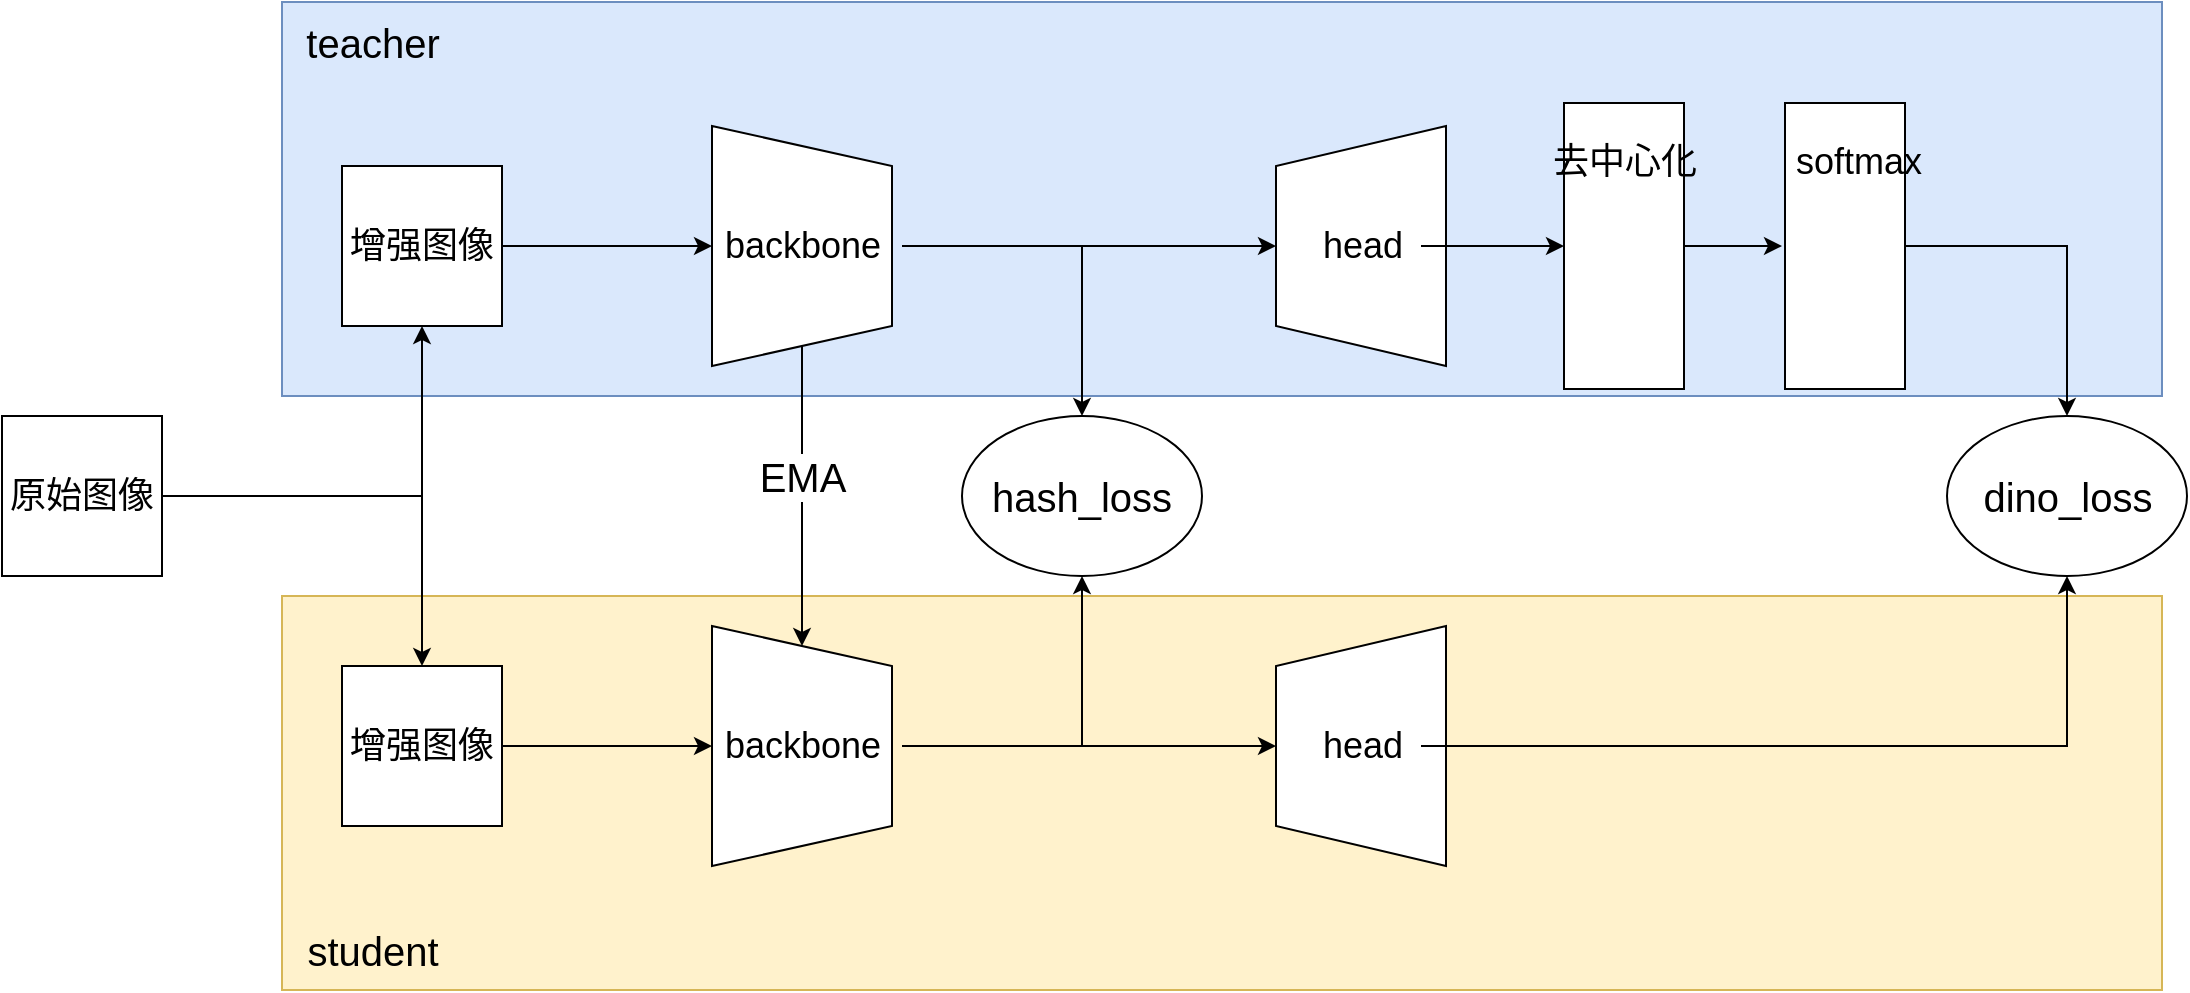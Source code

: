 <mxfile version="26.1.1">
  <diagram name="第 1 页" id="FV0s8UuP8bR5lZFFDjyr">
    <mxGraphModel dx="1226" dy="629" grid="1" gridSize="10" guides="1" tooltips="1" connect="1" arrows="1" fold="1" page="1" pageScale="1" pageWidth="827" pageHeight="1169" math="0" shadow="0">
      <root>
        <mxCell id="0" />
        <mxCell id="1" parent="0" />
        <mxCell id="tP8016Ay0PhHoCR8HvtD-37" value="" style="rounded=0;whiteSpace=wrap;html=1;fillColor=#fff2cc;strokeColor=#d6b656;" vertex="1" parent="1">
          <mxGeometry x="240" y="410" width="940" height="197" as="geometry" />
        </mxCell>
        <mxCell id="tP8016Ay0PhHoCR8HvtD-34" value="" style="rounded=0;whiteSpace=wrap;html=1;fillColor=#dae8fc;strokeColor=#6c8ebf;" vertex="1" parent="1">
          <mxGeometry x="240" y="113" width="940" height="197" as="geometry" />
        </mxCell>
        <mxCell id="tP8016Ay0PhHoCR8HvtD-7" style="edgeStyle=orthogonalEdgeStyle;rounded=0;orthogonalLoop=1;jettySize=auto;html=1;" edge="1" parent="1" source="tP8016Ay0PhHoCR8HvtD-1" target="tP8016Ay0PhHoCR8HvtD-3">
          <mxGeometry relative="1" as="geometry" />
        </mxCell>
        <mxCell id="tP8016Ay0PhHoCR8HvtD-36" style="edgeStyle=orthogonalEdgeStyle;rounded=0;orthogonalLoop=1;jettySize=auto;html=1;entryX=0.5;entryY=1;entryDx=0;entryDy=0;" edge="1" parent="1" source="tP8016Ay0PhHoCR8HvtD-1" target="tP8016Ay0PhHoCR8HvtD-2">
          <mxGeometry relative="1" as="geometry" />
        </mxCell>
        <mxCell id="tP8016Ay0PhHoCR8HvtD-1" value="&lt;font style=&quot;font-size: 18px;&quot;&gt;原始图像&lt;/font&gt;" style="whiteSpace=wrap;html=1;aspect=fixed;" vertex="1" parent="1">
          <mxGeometry x="100" y="320" width="80" height="80" as="geometry" />
        </mxCell>
        <mxCell id="tP8016Ay0PhHoCR8HvtD-9" style="edgeStyle=orthogonalEdgeStyle;rounded=0;orthogonalLoop=1;jettySize=auto;html=1;entryX=0.5;entryY=1;entryDx=0;entryDy=0;" edge="1" parent="1" source="tP8016Ay0PhHoCR8HvtD-2" target="tP8016Ay0PhHoCR8HvtD-4">
          <mxGeometry relative="1" as="geometry" />
        </mxCell>
        <mxCell id="tP8016Ay0PhHoCR8HvtD-2" value="&lt;font style=&quot;font-size: 18px;&quot;&gt;增强图像&lt;/font&gt;" style="whiteSpace=wrap;html=1;aspect=fixed;" vertex="1" parent="1">
          <mxGeometry x="270" y="195" width="80" height="80" as="geometry" />
        </mxCell>
        <mxCell id="tP8016Ay0PhHoCR8HvtD-8" style="edgeStyle=orthogonalEdgeStyle;rounded=0;orthogonalLoop=1;jettySize=auto;html=1;" edge="1" parent="1" source="tP8016Ay0PhHoCR8HvtD-3" target="tP8016Ay0PhHoCR8HvtD-5">
          <mxGeometry relative="1" as="geometry" />
        </mxCell>
        <mxCell id="tP8016Ay0PhHoCR8HvtD-3" value="&lt;font style=&quot;font-size: 18px;&quot;&gt;增强图像&lt;/font&gt;" style="whiteSpace=wrap;html=1;aspect=fixed;" vertex="1" parent="1">
          <mxGeometry x="270" y="445" width="80" height="80" as="geometry" />
        </mxCell>
        <mxCell id="tP8016Ay0PhHoCR8HvtD-20" style="edgeStyle=orthogonalEdgeStyle;rounded=0;orthogonalLoop=1;jettySize=auto;html=1;entryX=0;entryY=0.5;entryDx=0;entryDy=0;" edge="1" parent="1" source="tP8016Ay0PhHoCR8HvtD-4" target="tP8016Ay0PhHoCR8HvtD-5">
          <mxGeometry relative="1" as="geometry" />
        </mxCell>
        <mxCell id="tP8016Ay0PhHoCR8HvtD-21" value="&lt;font style=&quot;font-size: 20px;&quot;&gt;EMA&lt;/font&gt;" style="edgeLabel;html=1;align=center;verticalAlign=middle;resizable=0;points=[];" vertex="1" connectable="0" parent="tP8016Ay0PhHoCR8HvtD-20">
          <mxGeometry x="-0.283" relative="1" as="geometry">
            <mxPoint y="11" as="offset" />
          </mxGeometry>
        </mxCell>
        <mxCell id="tP8016Ay0PhHoCR8HvtD-4" value="" style="shape=trapezoid;perimeter=trapezoidPerimeter;whiteSpace=wrap;html=1;fixedSize=1;rotation=90;" vertex="1" parent="1">
          <mxGeometry x="440" y="190" width="120" height="90" as="geometry" />
        </mxCell>
        <mxCell id="tP8016Ay0PhHoCR8HvtD-5" value="" style="shape=trapezoid;perimeter=trapezoidPerimeter;whiteSpace=wrap;html=1;fixedSize=1;rotation=90;" vertex="1" parent="1">
          <mxGeometry x="440" y="440" width="120" height="90" as="geometry" />
        </mxCell>
        <mxCell id="tP8016Ay0PhHoCR8HvtD-17" style="edgeStyle=orthogonalEdgeStyle;rounded=0;orthogonalLoop=1;jettySize=auto;html=1;entryX=0.5;entryY=0;entryDx=0;entryDy=0;" edge="1" parent="1" source="tP8016Ay0PhHoCR8HvtD-10" target="tP8016Ay0PhHoCR8HvtD-12">
          <mxGeometry relative="1" as="geometry" />
        </mxCell>
        <mxCell id="tP8016Ay0PhHoCR8HvtD-23" style="edgeStyle=orthogonalEdgeStyle;rounded=0;orthogonalLoop=1;jettySize=auto;html=1;entryX=0.5;entryY=0;entryDx=0;entryDy=0;" edge="1" parent="1" source="tP8016Ay0PhHoCR8HvtD-10" target="tP8016Ay0PhHoCR8HvtD-22">
          <mxGeometry relative="1" as="geometry" />
        </mxCell>
        <mxCell id="tP8016Ay0PhHoCR8HvtD-10" value="&lt;font style=&quot;font-size: 18px;&quot;&gt;backbone&lt;/font&gt;" style="text;html=1;align=center;verticalAlign=middle;resizable=0;points=[];autosize=1;strokeColor=none;fillColor=none;" vertex="1" parent="1">
          <mxGeometry x="450" y="215" width="100" height="40" as="geometry" />
        </mxCell>
        <mxCell id="tP8016Ay0PhHoCR8HvtD-16" style="edgeStyle=orthogonalEdgeStyle;rounded=0;orthogonalLoop=1;jettySize=auto;html=1;entryX=0.5;entryY=0;entryDx=0;entryDy=0;" edge="1" parent="1" source="tP8016Ay0PhHoCR8HvtD-11" target="tP8016Ay0PhHoCR8HvtD-14">
          <mxGeometry relative="1" as="geometry" />
        </mxCell>
        <mxCell id="tP8016Ay0PhHoCR8HvtD-24" style="edgeStyle=orthogonalEdgeStyle;rounded=0;orthogonalLoop=1;jettySize=auto;html=1;entryX=0.5;entryY=1;entryDx=0;entryDy=0;" edge="1" parent="1" source="tP8016Ay0PhHoCR8HvtD-11" target="tP8016Ay0PhHoCR8HvtD-22">
          <mxGeometry relative="1" as="geometry" />
        </mxCell>
        <mxCell id="tP8016Ay0PhHoCR8HvtD-11" value="&lt;font style=&quot;font-size: 18px;&quot;&gt;backbone&lt;/font&gt;" style="text;html=1;align=center;verticalAlign=middle;resizable=0;points=[];autosize=1;strokeColor=none;fillColor=none;" vertex="1" parent="1">
          <mxGeometry x="450" y="465" width="100" height="40" as="geometry" />
        </mxCell>
        <mxCell id="tP8016Ay0PhHoCR8HvtD-12" value="" style="shape=trapezoid;perimeter=trapezoidPerimeter;whiteSpace=wrap;html=1;fixedSize=1;rotation=-90;" vertex="1" parent="1">
          <mxGeometry x="719.5" y="192.5" width="120" height="85" as="geometry" />
        </mxCell>
        <mxCell id="tP8016Ay0PhHoCR8HvtD-30" style="edgeStyle=orthogonalEdgeStyle;rounded=0;orthogonalLoop=1;jettySize=auto;html=1;entryX=0.5;entryY=1;entryDx=0;entryDy=0;" edge="1" parent="1" source="tP8016Ay0PhHoCR8HvtD-13" target="tP8016Ay0PhHoCR8HvtD-26">
          <mxGeometry relative="1" as="geometry" />
        </mxCell>
        <mxCell id="tP8016Ay0PhHoCR8HvtD-13" value="&lt;font style=&quot;font-size: 18px;&quot;&gt;head&lt;/font&gt;" style="text;html=1;align=center;verticalAlign=middle;resizable=0;points=[];autosize=1;strokeColor=none;fillColor=none;" vertex="1" parent="1">
          <mxGeometry x="749.5" y="215" width="60" height="40" as="geometry" />
        </mxCell>
        <mxCell id="tP8016Ay0PhHoCR8HvtD-14" value="" style="shape=trapezoid;perimeter=trapezoidPerimeter;whiteSpace=wrap;html=1;fixedSize=1;rotation=-90;" vertex="1" parent="1">
          <mxGeometry x="719.5" y="442.5" width="120" height="85" as="geometry" />
        </mxCell>
        <mxCell id="tP8016Ay0PhHoCR8HvtD-32" style="edgeStyle=orthogonalEdgeStyle;rounded=0;orthogonalLoop=1;jettySize=auto;html=1;entryX=0.5;entryY=1;entryDx=0;entryDy=0;" edge="1" parent="1" source="tP8016Ay0PhHoCR8HvtD-15" target="tP8016Ay0PhHoCR8HvtD-25">
          <mxGeometry relative="1" as="geometry" />
        </mxCell>
        <mxCell id="tP8016Ay0PhHoCR8HvtD-15" value="&lt;font style=&quot;font-size: 18px;&quot;&gt;head&lt;/font&gt;" style="text;html=1;align=center;verticalAlign=middle;resizable=0;points=[];autosize=1;strokeColor=none;fillColor=none;" vertex="1" parent="1">
          <mxGeometry x="749.5" y="465" width="60" height="40" as="geometry" />
        </mxCell>
        <mxCell id="tP8016Ay0PhHoCR8HvtD-18" value="&lt;font style=&quot;font-size: 20px;&quot;&gt;teacher&lt;/font&gt;" style="text;html=1;align=center;verticalAlign=middle;resizable=0;points=[];autosize=1;strokeColor=none;fillColor=none;" vertex="1" parent="1">
          <mxGeometry x="240" y="113" width="90" height="40" as="geometry" />
        </mxCell>
        <mxCell id="tP8016Ay0PhHoCR8HvtD-19" value="&lt;font style=&quot;font-size: 20px;&quot;&gt;student&lt;/font&gt;" style="text;html=1;align=center;verticalAlign=middle;resizable=0;points=[];autosize=1;strokeColor=none;fillColor=none;" vertex="1" parent="1">
          <mxGeometry x="240" y="567" width="90" height="40" as="geometry" />
        </mxCell>
        <mxCell id="tP8016Ay0PhHoCR8HvtD-22" value="&lt;font style=&quot;font-size: 20px;&quot;&gt;hash_loss&lt;/font&gt;" style="ellipse;whiteSpace=wrap;html=1;" vertex="1" parent="1">
          <mxGeometry x="580" y="320" width="120" height="80" as="geometry" />
        </mxCell>
        <mxCell id="tP8016Ay0PhHoCR8HvtD-25" value="&lt;font style=&quot;font-size: 20px;&quot;&gt;dino_loss&lt;/font&gt;" style="ellipse;whiteSpace=wrap;html=1;" vertex="1" parent="1">
          <mxGeometry x="1072.5" y="320" width="120" height="80" as="geometry" />
        </mxCell>
        <mxCell id="tP8016Ay0PhHoCR8HvtD-31" style="edgeStyle=orthogonalEdgeStyle;rounded=0;orthogonalLoop=1;jettySize=auto;html=1;" edge="1" parent="1" source="tP8016Ay0PhHoCR8HvtD-26">
          <mxGeometry relative="1" as="geometry">
            <mxPoint x="990" y="235" as="targetPoint" />
          </mxGeometry>
        </mxCell>
        <mxCell id="tP8016Ay0PhHoCR8HvtD-26" value="" style="rounded=0;whiteSpace=wrap;html=1;rotation=90;" vertex="1" parent="1">
          <mxGeometry x="839.5" y="205" width="143" height="60" as="geometry" />
        </mxCell>
        <mxCell id="tP8016Ay0PhHoCR8HvtD-27" value="&lt;font style=&quot;font-size: 18px;&quot;&gt;去中心化&lt;/font&gt;" style="text;html=1;align=center;verticalAlign=middle;resizable=0;points=[];autosize=1;strokeColor=none;fillColor=none;" vertex="1" parent="1">
          <mxGeometry x="861" y="173" width="100" height="40" as="geometry" />
        </mxCell>
        <mxCell id="tP8016Ay0PhHoCR8HvtD-33" style="edgeStyle=orthogonalEdgeStyle;rounded=0;orthogonalLoop=1;jettySize=auto;html=1;entryX=0.5;entryY=0;entryDx=0;entryDy=0;" edge="1" parent="1" source="tP8016Ay0PhHoCR8HvtD-28" target="tP8016Ay0PhHoCR8HvtD-25">
          <mxGeometry relative="1" as="geometry" />
        </mxCell>
        <mxCell id="tP8016Ay0PhHoCR8HvtD-28" value="" style="rounded=0;whiteSpace=wrap;html=1;rotation=90;" vertex="1" parent="1">
          <mxGeometry x="950" y="205" width="143" height="60" as="geometry" />
        </mxCell>
        <mxCell id="tP8016Ay0PhHoCR8HvtD-29" value="&lt;font style=&quot;font-size: 18px;&quot;&gt;softmax&lt;/font&gt;" style="text;html=1;align=center;verticalAlign=middle;resizable=0;points=[];autosize=1;strokeColor=none;fillColor=none;" vertex="1" parent="1">
          <mxGeometry x="982.5" y="173" width="90" height="40" as="geometry" />
        </mxCell>
      </root>
    </mxGraphModel>
  </diagram>
</mxfile>
